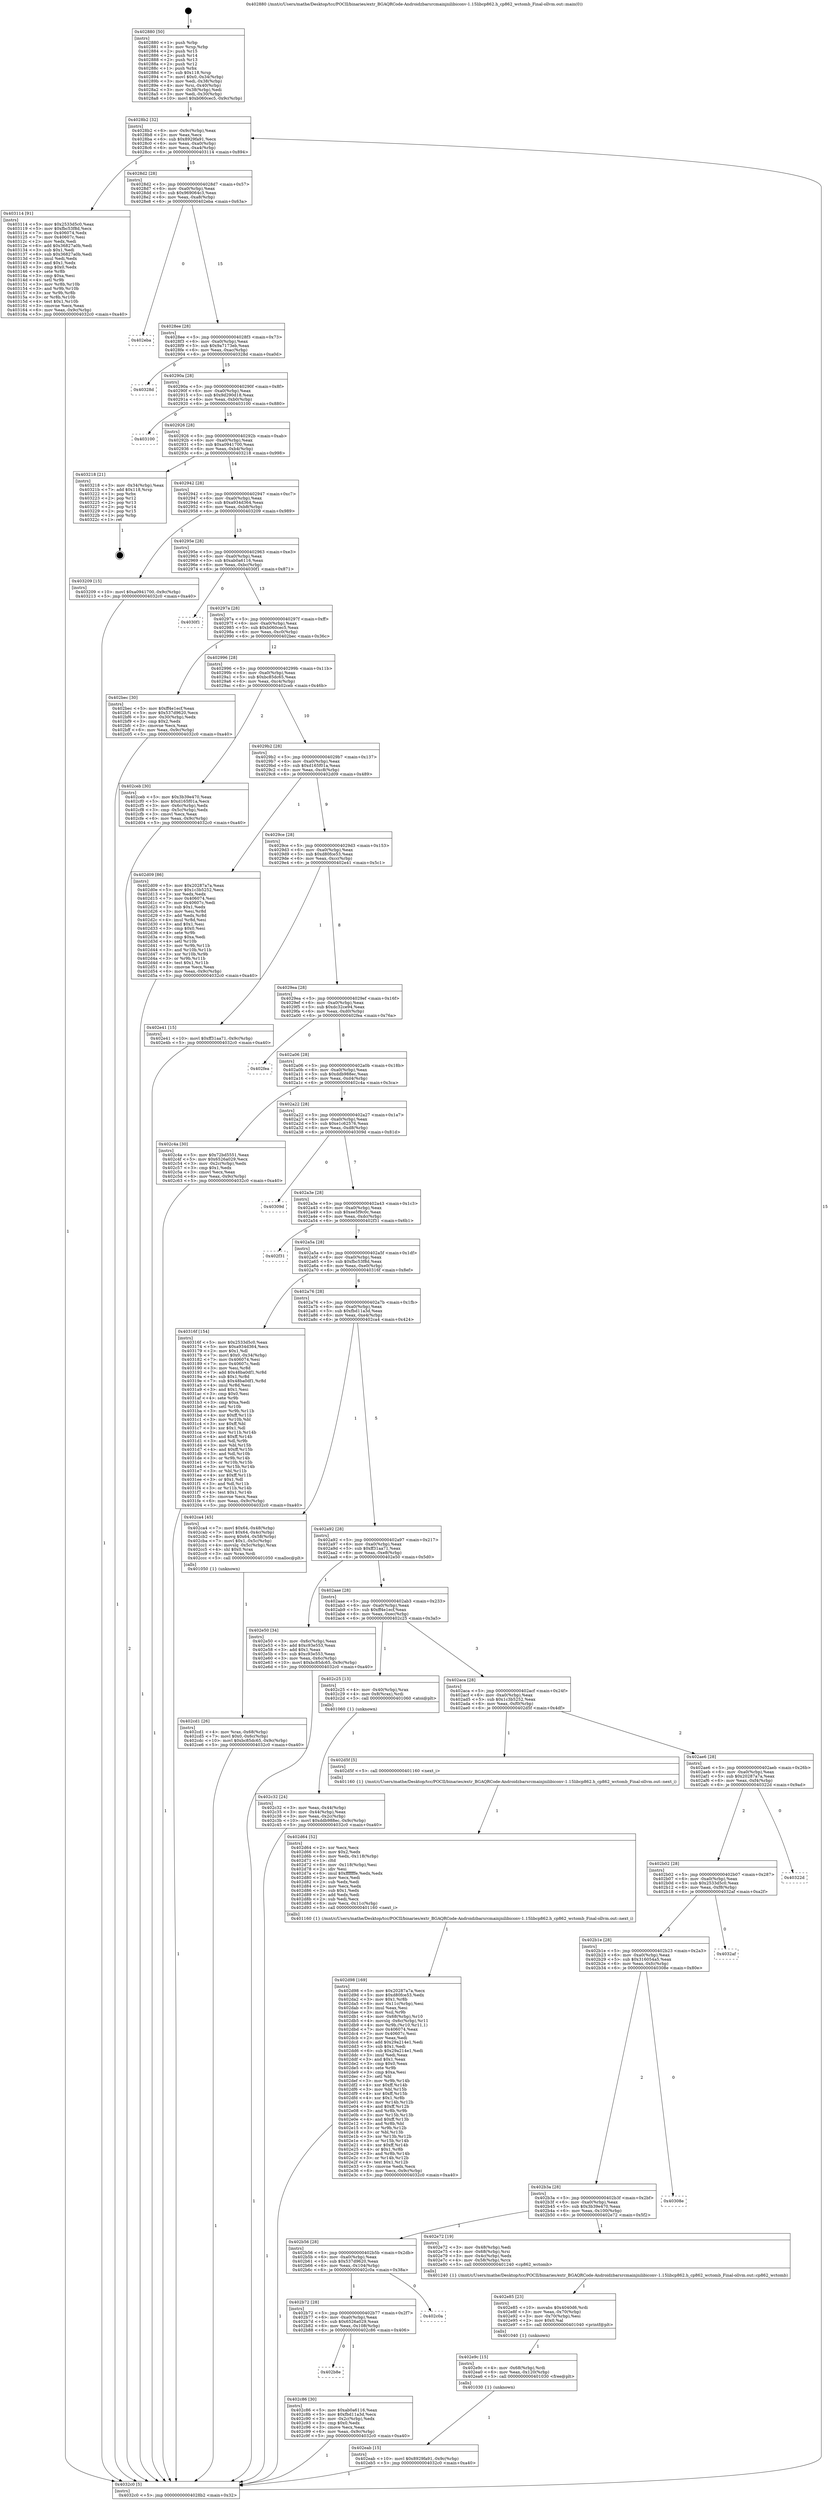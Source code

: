 digraph "0x402880" {
  label = "0x402880 (/mnt/c/Users/mathe/Desktop/tcc/POCII/binaries/extr_BGAQRCode-Androidzbarsrcmainjnilibiconv-1.15libcp862.h_cp862_wctomb_Final-ollvm.out::main(0))"
  labelloc = "t"
  node[shape=record]

  Entry [label="",width=0.3,height=0.3,shape=circle,fillcolor=black,style=filled]
  "0x4028b2" [label="{
     0x4028b2 [32]\l
     | [instrs]\l
     &nbsp;&nbsp;0x4028b2 \<+6\>: mov -0x9c(%rbp),%eax\l
     &nbsp;&nbsp;0x4028b8 \<+2\>: mov %eax,%ecx\l
     &nbsp;&nbsp;0x4028ba \<+6\>: sub $0x8929fa91,%ecx\l
     &nbsp;&nbsp;0x4028c0 \<+6\>: mov %eax,-0xa0(%rbp)\l
     &nbsp;&nbsp;0x4028c6 \<+6\>: mov %ecx,-0xa4(%rbp)\l
     &nbsp;&nbsp;0x4028cc \<+6\>: je 0000000000403114 \<main+0x894\>\l
  }"]
  "0x403114" [label="{
     0x403114 [91]\l
     | [instrs]\l
     &nbsp;&nbsp;0x403114 \<+5\>: mov $0x2533d5c0,%eax\l
     &nbsp;&nbsp;0x403119 \<+5\>: mov $0xfbc53f8d,%ecx\l
     &nbsp;&nbsp;0x40311e \<+7\>: mov 0x406074,%edx\l
     &nbsp;&nbsp;0x403125 \<+7\>: mov 0x40607c,%esi\l
     &nbsp;&nbsp;0x40312c \<+2\>: mov %edx,%edi\l
     &nbsp;&nbsp;0x40312e \<+6\>: add $0x36827a0b,%edi\l
     &nbsp;&nbsp;0x403134 \<+3\>: sub $0x1,%edi\l
     &nbsp;&nbsp;0x403137 \<+6\>: sub $0x36827a0b,%edi\l
     &nbsp;&nbsp;0x40313d \<+3\>: imul %edi,%edx\l
     &nbsp;&nbsp;0x403140 \<+3\>: and $0x1,%edx\l
     &nbsp;&nbsp;0x403143 \<+3\>: cmp $0x0,%edx\l
     &nbsp;&nbsp;0x403146 \<+4\>: sete %r8b\l
     &nbsp;&nbsp;0x40314a \<+3\>: cmp $0xa,%esi\l
     &nbsp;&nbsp;0x40314d \<+4\>: setl %r9b\l
     &nbsp;&nbsp;0x403151 \<+3\>: mov %r8b,%r10b\l
     &nbsp;&nbsp;0x403154 \<+3\>: and %r9b,%r10b\l
     &nbsp;&nbsp;0x403157 \<+3\>: xor %r9b,%r8b\l
     &nbsp;&nbsp;0x40315a \<+3\>: or %r8b,%r10b\l
     &nbsp;&nbsp;0x40315d \<+4\>: test $0x1,%r10b\l
     &nbsp;&nbsp;0x403161 \<+3\>: cmovne %ecx,%eax\l
     &nbsp;&nbsp;0x403164 \<+6\>: mov %eax,-0x9c(%rbp)\l
     &nbsp;&nbsp;0x40316a \<+5\>: jmp 00000000004032c0 \<main+0xa40\>\l
  }"]
  "0x4028d2" [label="{
     0x4028d2 [28]\l
     | [instrs]\l
     &nbsp;&nbsp;0x4028d2 \<+5\>: jmp 00000000004028d7 \<main+0x57\>\l
     &nbsp;&nbsp;0x4028d7 \<+6\>: mov -0xa0(%rbp),%eax\l
     &nbsp;&nbsp;0x4028dd \<+5\>: sub $0x969064c3,%eax\l
     &nbsp;&nbsp;0x4028e2 \<+6\>: mov %eax,-0xa8(%rbp)\l
     &nbsp;&nbsp;0x4028e8 \<+6\>: je 0000000000402eba \<main+0x63a\>\l
  }"]
  Exit [label="",width=0.3,height=0.3,shape=circle,fillcolor=black,style=filled,peripheries=2]
  "0x402eba" [label="{
     0x402eba\l
  }", style=dashed]
  "0x4028ee" [label="{
     0x4028ee [28]\l
     | [instrs]\l
     &nbsp;&nbsp;0x4028ee \<+5\>: jmp 00000000004028f3 \<main+0x73\>\l
     &nbsp;&nbsp;0x4028f3 \<+6\>: mov -0xa0(%rbp),%eax\l
     &nbsp;&nbsp;0x4028f9 \<+5\>: sub $0x9a7173eb,%eax\l
     &nbsp;&nbsp;0x4028fe \<+6\>: mov %eax,-0xac(%rbp)\l
     &nbsp;&nbsp;0x402904 \<+6\>: je 000000000040328d \<main+0xa0d\>\l
  }"]
  "0x402eab" [label="{
     0x402eab [15]\l
     | [instrs]\l
     &nbsp;&nbsp;0x402eab \<+10\>: movl $0x8929fa91,-0x9c(%rbp)\l
     &nbsp;&nbsp;0x402eb5 \<+5\>: jmp 00000000004032c0 \<main+0xa40\>\l
  }"]
  "0x40328d" [label="{
     0x40328d\l
  }", style=dashed]
  "0x40290a" [label="{
     0x40290a [28]\l
     | [instrs]\l
     &nbsp;&nbsp;0x40290a \<+5\>: jmp 000000000040290f \<main+0x8f\>\l
     &nbsp;&nbsp;0x40290f \<+6\>: mov -0xa0(%rbp),%eax\l
     &nbsp;&nbsp;0x402915 \<+5\>: sub $0x9d290d18,%eax\l
     &nbsp;&nbsp;0x40291a \<+6\>: mov %eax,-0xb0(%rbp)\l
     &nbsp;&nbsp;0x402920 \<+6\>: je 0000000000403100 \<main+0x880\>\l
  }"]
  "0x402e9c" [label="{
     0x402e9c [15]\l
     | [instrs]\l
     &nbsp;&nbsp;0x402e9c \<+4\>: mov -0x68(%rbp),%rdi\l
     &nbsp;&nbsp;0x402ea0 \<+6\>: mov %eax,-0x120(%rbp)\l
     &nbsp;&nbsp;0x402ea6 \<+5\>: call 0000000000401030 \<free@plt\>\l
     | [calls]\l
     &nbsp;&nbsp;0x401030 \{1\} (unknown)\l
  }"]
  "0x403100" [label="{
     0x403100\l
  }", style=dashed]
  "0x402926" [label="{
     0x402926 [28]\l
     | [instrs]\l
     &nbsp;&nbsp;0x402926 \<+5\>: jmp 000000000040292b \<main+0xab\>\l
     &nbsp;&nbsp;0x40292b \<+6\>: mov -0xa0(%rbp),%eax\l
     &nbsp;&nbsp;0x402931 \<+5\>: sub $0xa0941700,%eax\l
     &nbsp;&nbsp;0x402936 \<+6\>: mov %eax,-0xb4(%rbp)\l
     &nbsp;&nbsp;0x40293c \<+6\>: je 0000000000403218 \<main+0x998\>\l
  }"]
  "0x402e85" [label="{
     0x402e85 [23]\l
     | [instrs]\l
     &nbsp;&nbsp;0x402e85 \<+10\>: movabs $0x4040d6,%rdi\l
     &nbsp;&nbsp;0x402e8f \<+3\>: mov %eax,-0x70(%rbp)\l
     &nbsp;&nbsp;0x402e92 \<+3\>: mov -0x70(%rbp),%esi\l
     &nbsp;&nbsp;0x402e95 \<+2\>: mov $0x0,%al\l
     &nbsp;&nbsp;0x402e97 \<+5\>: call 0000000000401040 \<printf@plt\>\l
     | [calls]\l
     &nbsp;&nbsp;0x401040 \{1\} (unknown)\l
  }"]
  "0x403218" [label="{
     0x403218 [21]\l
     | [instrs]\l
     &nbsp;&nbsp;0x403218 \<+3\>: mov -0x34(%rbp),%eax\l
     &nbsp;&nbsp;0x40321b \<+7\>: add $0x118,%rsp\l
     &nbsp;&nbsp;0x403222 \<+1\>: pop %rbx\l
     &nbsp;&nbsp;0x403223 \<+2\>: pop %r12\l
     &nbsp;&nbsp;0x403225 \<+2\>: pop %r13\l
     &nbsp;&nbsp;0x403227 \<+2\>: pop %r14\l
     &nbsp;&nbsp;0x403229 \<+2\>: pop %r15\l
     &nbsp;&nbsp;0x40322b \<+1\>: pop %rbp\l
     &nbsp;&nbsp;0x40322c \<+1\>: ret\l
  }"]
  "0x402942" [label="{
     0x402942 [28]\l
     | [instrs]\l
     &nbsp;&nbsp;0x402942 \<+5\>: jmp 0000000000402947 \<main+0xc7\>\l
     &nbsp;&nbsp;0x402947 \<+6\>: mov -0xa0(%rbp),%eax\l
     &nbsp;&nbsp;0x40294d \<+5\>: sub $0xa934d364,%eax\l
     &nbsp;&nbsp;0x402952 \<+6\>: mov %eax,-0xb8(%rbp)\l
     &nbsp;&nbsp;0x402958 \<+6\>: je 0000000000403209 \<main+0x989\>\l
  }"]
  "0x402d98" [label="{
     0x402d98 [169]\l
     | [instrs]\l
     &nbsp;&nbsp;0x402d98 \<+5\>: mov $0x20287a7a,%ecx\l
     &nbsp;&nbsp;0x402d9d \<+5\>: mov $0xd80fce53,%edx\l
     &nbsp;&nbsp;0x402da2 \<+3\>: mov $0x1,%r8b\l
     &nbsp;&nbsp;0x402da5 \<+6\>: mov -0x11c(%rbp),%esi\l
     &nbsp;&nbsp;0x402dab \<+3\>: imul %eax,%esi\l
     &nbsp;&nbsp;0x402dae \<+3\>: mov %sil,%r9b\l
     &nbsp;&nbsp;0x402db1 \<+4\>: mov -0x68(%rbp),%r10\l
     &nbsp;&nbsp;0x402db5 \<+4\>: movslq -0x6c(%rbp),%r11\l
     &nbsp;&nbsp;0x402db9 \<+4\>: mov %r9b,(%r10,%r11,1)\l
     &nbsp;&nbsp;0x402dbd \<+7\>: mov 0x406074,%eax\l
     &nbsp;&nbsp;0x402dc4 \<+7\>: mov 0x40607c,%esi\l
     &nbsp;&nbsp;0x402dcb \<+2\>: mov %eax,%edi\l
     &nbsp;&nbsp;0x402dcd \<+6\>: add $0x29a214e1,%edi\l
     &nbsp;&nbsp;0x402dd3 \<+3\>: sub $0x1,%edi\l
     &nbsp;&nbsp;0x402dd6 \<+6\>: sub $0x29a214e1,%edi\l
     &nbsp;&nbsp;0x402ddc \<+3\>: imul %edi,%eax\l
     &nbsp;&nbsp;0x402ddf \<+3\>: and $0x1,%eax\l
     &nbsp;&nbsp;0x402de2 \<+3\>: cmp $0x0,%eax\l
     &nbsp;&nbsp;0x402de5 \<+4\>: sete %r9b\l
     &nbsp;&nbsp;0x402de9 \<+3\>: cmp $0xa,%esi\l
     &nbsp;&nbsp;0x402dec \<+3\>: setl %bl\l
     &nbsp;&nbsp;0x402def \<+3\>: mov %r9b,%r14b\l
     &nbsp;&nbsp;0x402df2 \<+4\>: xor $0xff,%r14b\l
     &nbsp;&nbsp;0x402df6 \<+3\>: mov %bl,%r15b\l
     &nbsp;&nbsp;0x402df9 \<+4\>: xor $0xff,%r15b\l
     &nbsp;&nbsp;0x402dfd \<+4\>: xor $0x1,%r8b\l
     &nbsp;&nbsp;0x402e01 \<+3\>: mov %r14b,%r12b\l
     &nbsp;&nbsp;0x402e04 \<+4\>: and $0xff,%r12b\l
     &nbsp;&nbsp;0x402e08 \<+3\>: and %r8b,%r9b\l
     &nbsp;&nbsp;0x402e0b \<+3\>: mov %r15b,%r13b\l
     &nbsp;&nbsp;0x402e0e \<+4\>: and $0xff,%r13b\l
     &nbsp;&nbsp;0x402e12 \<+3\>: and %r8b,%bl\l
     &nbsp;&nbsp;0x402e15 \<+3\>: or %r9b,%r12b\l
     &nbsp;&nbsp;0x402e18 \<+3\>: or %bl,%r13b\l
     &nbsp;&nbsp;0x402e1b \<+3\>: xor %r13b,%r12b\l
     &nbsp;&nbsp;0x402e1e \<+3\>: or %r15b,%r14b\l
     &nbsp;&nbsp;0x402e21 \<+4\>: xor $0xff,%r14b\l
     &nbsp;&nbsp;0x402e25 \<+4\>: or $0x1,%r8b\l
     &nbsp;&nbsp;0x402e29 \<+3\>: and %r8b,%r14b\l
     &nbsp;&nbsp;0x402e2c \<+3\>: or %r14b,%r12b\l
     &nbsp;&nbsp;0x402e2f \<+4\>: test $0x1,%r12b\l
     &nbsp;&nbsp;0x402e33 \<+3\>: cmovne %edx,%ecx\l
     &nbsp;&nbsp;0x402e36 \<+6\>: mov %ecx,-0x9c(%rbp)\l
     &nbsp;&nbsp;0x402e3c \<+5\>: jmp 00000000004032c0 \<main+0xa40\>\l
  }"]
  "0x403209" [label="{
     0x403209 [15]\l
     | [instrs]\l
     &nbsp;&nbsp;0x403209 \<+10\>: movl $0xa0941700,-0x9c(%rbp)\l
     &nbsp;&nbsp;0x403213 \<+5\>: jmp 00000000004032c0 \<main+0xa40\>\l
  }"]
  "0x40295e" [label="{
     0x40295e [28]\l
     | [instrs]\l
     &nbsp;&nbsp;0x40295e \<+5\>: jmp 0000000000402963 \<main+0xe3\>\l
     &nbsp;&nbsp;0x402963 \<+6\>: mov -0xa0(%rbp),%eax\l
     &nbsp;&nbsp;0x402969 \<+5\>: sub $0xab0a6116,%eax\l
     &nbsp;&nbsp;0x40296e \<+6\>: mov %eax,-0xbc(%rbp)\l
     &nbsp;&nbsp;0x402974 \<+6\>: je 00000000004030f1 \<main+0x871\>\l
  }"]
  "0x402d64" [label="{
     0x402d64 [52]\l
     | [instrs]\l
     &nbsp;&nbsp;0x402d64 \<+2\>: xor %ecx,%ecx\l
     &nbsp;&nbsp;0x402d66 \<+5\>: mov $0x2,%edx\l
     &nbsp;&nbsp;0x402d6b \<+6\>: mov %edx,-0x118(%rbp)\l
     &nbsp;&nbsp;0x402d71 \<+1\>: cltd\l
     &nbsp;&nbsp;0x402d72 \<+6\>: mov -0x118(%rbp),%esi\l
     &nbsp;&nbsp;0x402d78 \<+2\>: idiv %esi\l
     &nbsp;&nbsp;0x402d7a \<+6\>: imul $0xfffffffe,%edx,%edx\l
     &nbsp;&nbsp;0x402d80 \<+2\>: mov %ecx,%edi\l
     &nbsp;&nbsp;0x402d82 \<+2\>: sub %edx,%edi\l
     &nbsp;&nbsp;0x402d84 \<+2\>: mov %ecx,%edx\l
     &nbsp;&nbsp;0x402d86 \<+3\>: sub $0x1,%edx\l
     &nbsp;&nbsp;0x402d89 \<+2\>: add %edx,%edi\l
     &nbsp;&nbsp;0x402d8b \<+2\>: sub %edi,%ecx\l
     &nbsp;&nbsp;0x402d8d \<+6\>: mov %ecx,-0x11c(%rbp)\l
     &nbsp;&nbsp;0x402d93 \<+5\>: call 0000000000401160 \<next_i\>\l
     | [calls]\l
     &nbsp;&nbsp;0x401160 \{1\} (/mnt/c/Users/mathe/Desktop/tcc/POCII/binaries/extr_BGAQRCode-Androidzbarsrcmainjnilibiconv-1.15libcp862.h_cp862_wctomb_Final-ollvm.out::next_i)\l
  }"]
  "0x4030f1" [label="{
     0x4030f1\l
  }", style=dashed]
  "0x40297a" [label="{
     0x40297a [28]\l
     | [instrs]\l
     &nbsp;&nbsp;0x40297a \<+5\>: jmp 000000000040297f \<main+0xff\>\l
     &nbsp;&nbsp;0x40297f \<+6\>: mov -0xa0(%rbp),%eax\l
     &nbsp;&nbsp;0x402985 \<+5\>: sub $0xb060cec5,%eax\l
     &nbsp;&nbsp;0x40298a \<+6\>: mov %eax,-0xc0(%rbp)\l
     &nbsp;&nbsp;0x402990 \<+6\>: je 0000000000402bec \<main+0x36c\>\l
  }"]
  "0x402cd1" [label="{
     0x402cd1 [26]\l
     | [instrs]\l
     &nbsp;&nbsp;0x402cd1 \<+4\>: mov %rax,-0x68(%rbp)\l
     &nbsp;&nbsp;0x402cd5 \<+7\>: movl $0x0,-0x6c(%rbp)\l
     &nbsp;&nbsp;0x402cdc \<+10\>: movl $0xbc85dc65,-0x9c(%rbp)\l
     &nbsp;&nbsp;0x402ce6 \<+5\>: jmp 00000000004032c0 \<main+0xa40\>\l
  }"]
  "0x402bec" [label="{
     0x402bec [30]\l
     | [instrs]\l
     &nbsp;&nbsp;0x402bec \<+5\>: mov $0xff4e1ecf,%eax\l
     &nbsp;&nbsp;0x402bf1 \<+5\>: mov $0x537d9620,%ecx\l
     &nbsp;&nbsp;0x402bf6 \<+3\>: mov -0x30(%rbp),%edx\l
     &nbsp;&nbsp;0x402bf9 \<+3\>: cmp $0x2,%edx\l
     &nbsp;&nbsp;0x402bfc \<+3\>: cmovne %ecx,%eax\l
     &nbsp;&nbsp;0x402bff \<+6\>: mov %eax,-0x9c(%rbp)\l
     &nbsp;&nbsp;0x402c05 \<+5\>: jmp 00000000004032c0 \<main+0xa40\>\l
  }"]
  "0x402996" [label="{
     0x402996 [28]\l
     | [instrs]\l
     &nbsp;&nbsp;0x402996 \<+5\>: jmp 000000000040299b \<main+0x11b\>\l
     &nbsp;&nbsp;0x40299b \<+6\>: mov -0xa0(%rbp),%eax\l
     &nbsp;&nbsp;0x4029a1 \<+5\>: sub $0xbc85dc65,%eax\l
     &nbsp;&nbsp;0x4029a6 \<+6\>: mov %eax,-0xc4(%rbp)\l
     &nbsp;&nbsp;0x4029ac \<+6\>: je 0000000000402ceb \<main+0x46b\>\l
  }"]
  "0x4032c0" [label="{
     0x4032c0 [5]\l
     | [instrs]\l
     &nbsp;&nbsp;0x4032c0 \<+5\>: jmp 00000000004028b2 \<main+0x32\>\l
  }"]
  "0x402880" [label="{
     0x402880 [50]\l
     | [instrs]\l
     &nbsp;&nbsp;0x402880 \<+1\>: push %rbp\l
     &nbsp;&nbsp;0x402881 \<+3\>: mov %rsp,%rbp\l
     &nbsp;&nbsp;0x402884 \<+2\>: push %r15\l
     &nbsp;&nbsp;0x402886 \<+2\>: push %r14\l
     &nbsp;&nbsp;0x402888 \<+2\>: push %r13\l
     &nbsp;&nbsp;0x40288a \<+2\>: push %r12\l
     &nbsp;&nbsp;0x40288c \<+1\>: push %rbx\l
     &nbsp;&nbsp;0x40288d \<+7\>: sub $0x118,%rsp\l
     &nbsp;&nbsp;0x402894 \<+7\>: movl $0x0,-0x34(%rbp)\l
     &nbsp;&nbsp;0x40289b \<+3\>: mov %edi,-0x38(%rbp)\l
     &nbsp;&nbsp;0x40289e \<+4\>: mov %rsi,-0x40(%rbp)\l
     &nbsp;&nbsp;0x4028a2 \<+3\>: mov -0x38(%rbp),%edi\l
     &nbsp;&nbsp;0x4028a5 \<+3\>: mov %edi,-0x30(%rbp)\l
     &nbsp;&nbsp;0x4028a8 \<+10\>: movl $0xb060cec5,-0x9c(%rbp)\l
  }"]
  "0x402b8e" [label="{
     0x402b8e\l
  }", style=dashed]
  "0x402ceb" [label="{
     0x402ceb [30]\l
     | [instrs]\l
     &nbsp;&nbsp;0x402ceb \<+5\>: mov $0x3b39e470,%eax\l
     &nbsp;&nbsp;0x402cf0 \<+5\>: mov $0xd165f01a,%ecx\l
     &nbsp;&nbsp;0x402cf5 \<+3\>: mov -0x6c(%rbp),%edx\l
     &nbsp;&nbsp;0x402cf8 \<+3\>: cmp -0x5c(%rbp),%edx\l
     &nbsp;&nbsp;0x402cfb \<+3\>: cmovl %ecx,%eax\l
     &nbsp;&nbsp;0x402cfe \<+6\>: mov %eax,-0x9c(%rbp)\l
     &nbsp;&nbsp;0x402d04 \<+5\>: jmp 00000000004032c0 \<main+0xa40\>\l
  }"]
  "0x4029b2" [label="{
     0x4029b2 [28]\l
     | [instrs]\l
     &nbsp;&nbsp;0x4029b2 \<+5\>: jmp 00000000004029b7 \<main+0x137\>\l
     &nbsp;&nbsp;0x4029b7 \<+6\>: mov -0xa0(%rbp),%eax\l
     &nbsp;&nbsp;0x4029bd \<+5\>: sub $0xd165f01a,%eax\l
     &nbsp;&nbsp;0x4029c2 \<+6\>: mov %eax,-0xc8(%rbp)\l
     &nbsp;&nbsp;0x4029c8 \<+6\>: je 0000000000402d09 \<main+0x489\>\l
  }"]
  "0x402c86" [label="{
     0x402c86 [30]\l
     | [instrs]\l
     &nbsp;&nbsp;0x402c86 \<+5\>: mov $0xab0a6116,%eax\l
     &nbsp;&nbsp;0x402c8b \<+5\>: mov $0xfbd11a3d,%ecx\l
     &nbsp;&nbsp;0x402c90 \<+3\>: mov -0x2c(%rbp),%edx\l
     &nbsp;&nbsp;0x402c93 \<+3\>: cmp $0x0,%edx\l
     &nbsp;&nbsp;0x402c96 \<+3\>: cmove %ecx,%eax\l
     &nbsp;&nbsp;0x402c99 \<+6\>: mov %eax,-0x9c(%rbp)\l
     &nbsp;&nbsp;0x402c9f \<+5\>: jmp 00000000004032c0 \<main+0xa40\>\l
  }"]
  "0x402d09" [label="{
     0x402d09 [86]\l
     | [instrs]\l
     &nbsp;&nbsp;0x402d09 \<+5\>: mov $0x20287a7a,%eax\l
     &nbsp;&nbsp;0x402d0e \<+5\>: mov $0x1c3b5252,%ecx\l
     &nbsp;&nbsp;0x402d13 \<+2\>: xor %edx,%edx\l
     &nbsp;&nbsp;0x402d15 \<+7\>: mov 0x406074,%esi\l
     &nbsp;&nbsp;0x402d1c \<+7\>: mov 0x40607c,%edi\l
     &nbsp;&nbsp;0x402d23 \<+3\>: sub $0x1,%edx\l
     &nbsp;&nbsp;0x402d26 \<+3\>: mov %esi,%r8d\l
     &nbsp;&nbsp;0x402d29 \<+3\>: add %edx,%r8d\l
     &nbsp;&nbsp;0x402d2c \<+4\>: imul %r8d,%esi\l
     &nbsp;&nbsp;0x402d30 \<+3\>: and $0x1,%esi\l
     &nbsp;&nbsp;0x402d33 \<+3\>: cmp $0x0,%esi\l
     &nbsp;&nbsp;0x402d36 \<+4\>: sete %r9b\l
     &nbsp;&nbsp;0x402d3a \<+3\>: cmp $0xa,%edi\l
     &nbsp;&nbsp;0x402d3d \<+4\>: setl %r10b\l
     &nbsp;&nbsp;0x402d41 \<+3\>: mov %r9b,%r11b\l
     &nbsp;&nbsp;0x402d44 \<+3\>: and %r10b,%r11b\l
     &nbsp;&nbsp;0x402d47 \<+3\>: xor %r10b,%r9b\l
     &nbsp;&nbsp;0x402d4a \<+3\>: or %r9b,%r11b\l
     &nbsp;&nbsp;0x402d4d \<+4\>: test $0x1,%r11b\l
     &nbsp;&nbsp;0x402d51 \<+3\>: cmovne %ecx,%eax\l
     &nbsp;&nbsp;0x402d54 \<+6\>: mov %eax,-0x9c(%rbp)\l
     &nbsp;&nbsp;0x402d5a \<+5\>: jmp 00000000004032c0 \<main+0xa40\>\l
  }"]
  "0x4029ce" [label="{
     0x4029ce [28]\l
     | [instrs]\l
     &nbsp;&nbsp;0x4029ce \<+5\>: jmp 00000000004029d3 \<main+0x153\>\l
     &nbsp;&nbsp;0x4029d3 \<+6\>: mov -0xa0(%rbp),%eax\l
     &nbsp;&nbsp;0x4029d9 \<+5\>: sub $0xd80fce53,%eax\l
     &nbsp;&nbsp;0x4029de \<+6\>: mov %eax,-0xcc(%rbp)\l
     &nbsp;&nbsp;0x4029e4 \<+6\>: je 0000000000402e41 \<main+0x5c1\>\l
  }"]
  "0x402b72" [label="{
     0x402b72 [28]\l
     | [instrs]\l
     &nbsp;&nbsp;0x402b72 \<+5\>: jmp 0000000000402b77 \<main+0x2f7\>\l
     &nbsp;&nbsp;0x402b77 \<+6\>: mov -0xa0(%rbp),%eax\l
     &nbsp;&nbsp;0x402b7d \<+5\>: sub $0x6526a029,%eax\l
     &nbsp;&nbsp;0x402b82 \<+6\>: mov %eax,-0x108(%rbp)\l
     &nbsp;&nbsp;0x402b88 \<+6\>: je 0000000000402c86 \<main+0x406\>\l
  }"]
  "0x402e41" [label="{
     0x402e41 [15]\l
     | [instrs]\l
     &nbsp;&nbsp;0x402e41 \<+10\>: movl $0xff31aa71,-0x9c(%rbp)\l
     &nbsp;&nbsp;0x402e4b \<+5\>: jmp 00000000004032c0 \<main+0xa40\>\l
  }"]
  "0x4029ea" [label="{
     0x4029ea [28]\l
     | [instrs]\l
     &nbsp;&nbsp;0x4029ea \<+5\>: jmp 00000000004029ef \<main+0x16f\>\l
     &nbsp;&nbsp;0x4029ef \<+6\>: mov -0xa0(%rbp),%eax\l
     &nbsp;&nbsp;0x4029f5 \<+5\>: sub $0xdc32ce94,%eax\l
     &nbsp;&nbsp;0x4029fa \<+6\>: mov %eax,-0xd0(%rbp)\l
     &nbsp;&nbsp;0x402a00 \<+6\>: je 0000000000402fea \<main+0x76a\>\l
  }"]
  "0x402c0a" [label="{
     0x402c0a\l
  }", style=dashed]
  "0x402fea" [label="{
     0x402fea\l
  }", style=dashed]
  "0x402a06" [label="{
     0x402a06 [28]\l
     | [instrs]\l
     &nbsp;&nbsp;0x402a06 \<+5\>: jmp 0000000000402a0b \<main+0x18b\>\l
     &nbsp;&nbsp;0x402a0b \<+6\>: mov -0xa0(%rbp),%eax\l
     &nbsp;&nbsp;0x402a11 \<+5\>: sub $0xddb988ec,%eax\l
     &nbsp;&nbsp;0x402a16 \<+6\>: mov %eax,-0xd4(%rbp)\l
     &nbsp;&nbsp;0x402a1c \<+6\>: je 0000000000402c4a \<main+0x3ca\>\l
  }"]
  "0x402b56" [label="{
     0x402b56 [28]\l
     | [instrs]\l
     &nbsp;&nbsp;0x402b56 \<+5\>: jmp 0000000000402b5b \<main+0x2db\>\l
     &nbsp;&nbsp;0x402b5b \<+6\>: mov -0xa0(%rbp),%eax\l
     &nbsp;&nbsp;0x402b61 \<+5\>: sub $0x537d9620,%eax\l
     &nbsp;&nbsp;0x402b66 \<+6\>: mov %eax,-0x104(%rbp)\l
     &nbsp;&nbsp;0x402b6c \<+6\>: je 0000000000402c0a \<main+0x38a\>\l
  }"]
  "0x402c4a" [label="{
     0x402c4a [30]\l
     | [instrs]\l
     &nbsp;&nbsp;0x402c4a \<+5\>: mov $0x72bd5551,%eax\l
     &nbsp;&nbsp;0x402c4f \<+5\>: mov $0x6526a029,%ecx\l
     &nbsp;&nbsp;0x402c54 \<+3\>: mov -0x2c(%rbp),%edx\l
     &nbsp;&nbsp;0x402c57 \<+3\>: cmp $0x1,%edx\l
     &nbsp;&nbsp;0x402c5a \<+3\>: cmovl %ecx,%eax\l
     &nbsp;&nbsp;0x402c5d \<+6\>: mov %eax,-0x9c(%rbp)\l
     &nbsp;&nbsp;0x402c63 \<+5\>: jmp 00000000004032c0 \<main+0xa40\>\l
  }"]
  "0x402a22" [label="{
     0x402a22 [28]\l
     | [instrs]\l
     &nbsp;&nbsp;0x402a22 \<+5\>: jmp 0000000000402a27 \<main+0x1a7\>\l
     &nbsp;&nbsp;0x402a27 \<+6\>: mov -0xa0(%rbp),%eax\l
     &nbsp;&nbsp;0x402a2d \<+5\>: sub $0xe1c62576,%eax\l
     &nbsp;&nbsp;0x402a32 \<+6\>: mov %eax,-0xd8(%rbp)\l
     &nbsp;&nbsp;0x402a38 \<+6\>: je 000000000040309d \<main+0x81d\>\l
  }"]
  "0x402e72" [label="{
     0x402e72 [19]\l
     | [instrs]\l
     &nbsp;&nbsp;0x402e72 \<+3\>: mov -0x48(%rbp),%edi\l
     &nbsp;&nbsp;0x402e75 \<+4\>: mov -0x68(%rbp),%rsi\l
     &nbsp;&nbsp;0x402e79 \<+3\>: mov -0x4c(%rbp),%edx\l
     &nbsp;&nbsp;0x402e7c \<+4\>: mov -0x58(%rbp),%rcx\l
     &nbsp;&nbsp;0x402e80 \<+5\>: call 0000000000401240 \<cp862_wctomb\>\l
     | [calls]\l
     &nbsp;&nbsp;0x401240 \{1\} (/mnt/c/Users/mathe/Desktop/tcc/POCII/binaries/extr_BGAQRCode-Androidzbarsrcmainjnilibiconv-1.15libcp862.h_cp862_wctomb_Final-ollvm.out::cp862_wctomb)\l
  }"]
  "0x40309d" [label="{
     0x40309d\l
  }", style=dashed]
  "0x402a3e" [label="{
     0x402a3e [28]\l
     | [instrs]\l
     &nbsp;&nbsp;0x402a3e \<+5\>: jmp 0000000000402a43 \<main+0x1c3\>\l
     &nbsp;&nbsp;0x402a43 \<+6\>: mov -0xa0(%rbp),%eax\l
     &nbsp;&nbsp;0x402a49 \<+5\>: sub $0xee5f9c0c,%eax\l
     &nbsp;&nbsp;0x402a4e \<+6\>: mov %eax,-0xdc(%rbp)\l
     &nbsp;&nbsp;0x402a54 \<+6\>: je 0000000000402f31 \<main+0x6b1\>\l
  }"]
  "0x402b3a" [label="{
     0x402b3a [28]\l
     | [instrs]\l
     &nbsp;&nbsp;0x402b3a \<+5\>: jmp 0000000000402b3f \<main+0x2bf\>\l
     &nbsp;&nbsp;0x402b3f \<+6\>: mov -0xa0(%rbp),%eax\l
     &nbsp;&nbsp;0x402b45 \<+5\>: sub $0x3b39e470,%eax\l
     &nbsp;&nbsp;0x402b4a \<+6\>: mov %eax,-0x100(%rbp)\l
     &nbsp;&nbsp;0x402b50 \<+6\>: je 0000000000402e72 \<main+0x5f2\>\l
  }"]
  "0x402f31" [label="{
     0x402f31\l
  }", style=dashed]
  "0x402a5a" [label="{
     0x402a5a [28]\l
     | [instrs]\l
     &nbsp;&nbsp;0x402a5a \<+5\>: jmp 0000000000402a5f \<main+0x1df\>\l
     &nbsp;&nbsp;0x402a5f \<+6\>: mov -0xa0(%rbp),%eax\l
     &nbsp;&nbsp;0x402a65 \<+5\>: sub $0xfbc53f8d,%eax\l
     &nbsp;&nbsp;0x402a6a \<+6\>: mov %eax,-0xe0(%rbp)\l
     &nbsp;&nbsp;0x402a70 \<+6\>: je 000000000040316f \<main+0x8ef\>\l
  }"]
  "0x40308e" [label="{
     0x40308e\l
  }", style=dashed]
  "0x40316f" [label="{
     0x40316f [154]\l
     | [instrs]\l
     &nbsp;&nbsp;0x40316f \<+5\>: mov $0x2533d5c0,%eax\l
     &nbsp;&nbsp;0x403174 \<+5\>: mov $0xa934d364,%ecx\l
     &nbsp;&nbsp;0x403179 \<+2\>: mov $0x1,%dl\l
     &nbsp;&nbsp;0x40317b \<+7\>: movl $0x0,-0x34(%rbp)\l
     &nbsp;&nbsp;0x403182 \<+7\>: mov 0x406074,%esi\l
     &nbsp;&nbsp;0x403189 \<+7\>: mov 0x40607c,%edi\l
     &nbsp;&nbsp;0x403190 \<+3\>: mov %esi,%r8d\l
     &nbsp;&nbsp;0x403193 \<+7\>: add $0x48ba0df1,%r8d\l
     &nbsp;&nbsp;0x40319a \<+4\>: sub $0x1,%r8d\l
     &nbsp;&nbsp;0x40319e \<+7\>: sub $0x48ba0df1,%r8d\l
     &nbsp;&nbsp;0x4031a5 \<+4\>: imul %r8d,%esi\l
     &nbsp;&nbsp;0x4031a9 \<+3\>: and $0x1,%esi\l
     &nbsp;&nbsp;0x4031ac \<+3\>: cmp $0x0,%esi\l
     &nbsp;&nbsp;0x4031af \<+4\>: sete %r9b\l
     &nbsp;&nbsp;0x4031b3 \<+3\>: cmp $0xa,%edi\l
     &nbsp;&nbsp;0x4031b6 \<+4\>: setl %r10b\l
     &nbsp;&nbsp;0x4031ba \<+3\>: mov %r9b,%r11b\l
     &nbsp;&nbsp;0x4031bd \<+4\>: xor $0xff,%r11b\l
     &nbsp;&nbsp;0x4031c1 \<+3\>: mov %r10b,%bl\l
     &nbsp;&nbsp;0x4031c4 \<+3\>: xor $0xff,%bl\l
     &nbsp;&nbsp;0x4031c7 \<+3\>: xor $0x1,%dl\l
     &nbsp;&nbsp;0x4031ca \<+3\>: mov %r11b,%r14b\l
     &nbsp;&nbsp;0x4031cd \<+4\>: and $0xff,%r14b\l
     &nbsp;&nbsp;0x4031d1 \<+3\>: and %dl,%r9b\l
     &nbsp;&nbsp;0x4031d4 \<+3\>: mov %bl,%r15b\l
     &nbsp;&nbsp;0x4031d7 \<+4\>: and $0xff,%r15b\l
     &nbsp;&nbsp;0x4031db \<+3\>: and %dl,%r10b\l
     &nbsp;&nbsp;0x4031de \<+3\>: or %r9b,%r14b\l
     &nbsp;&nbsp;0x4031e1 \<+3\>: or %r10b,%r15b\l
     &nbsp;&nbsp;0x4031e4 \<+3\>: xor %r15b,%r14b\l
     &nbsp;&nbsp;0x4031e7 \<+3\>: or %bl,%r11b\l
     &nbsp;&nbsp;0x4031ea \<+4\>: xor $0xff,%r11b\l
     &nbsp;&nbsp;0x4031ee \<+3\>: or $0x1,%dl\l
     &nbsp;&nbsp;0x4031f1 \<+3\>: and %dl,%r11b\l
     &nbsp;&nbsp;0x4031f4 \<+3\>: or %r11b,%r14b\l
     &nbsp;&nbsp;0x4031f7 \<+4\>: test $0x1,%r14b\l
     &nbsp;&nbsp;0x4031fb \<+3\>: cmovne %ecx,%eax\l
     &nbsp;&nbsp;0x4031fe \<+6\>: mov %eax,-0x9c(%rbp)\l
     &nbsp;&nbsp;0x403204 \<+5\>: jmp 00000000004032c0 \<main+0xa40\>\l
  }"]
  "0x402a76" [label="{
     0x402a76 [28]\l
     | [instrs]\l
     &nbsp;&nbsp;0x402a76 \<+5\>: jmp 0000000000402a7b \<main+0x1fb\>\l
     &nbsp;&nbsp;0x402a7b \<+6\>: mov -0xa0(%rbp),%eax\l
     &nbsp;&nbsp;0x402a81 \<+5\>: sub $0xfbd11a3d,%eax\l
     &nbsp;&nbsp;0x402a86 \<+6\>: mov %eax,-0xe4(%rbp)\l
     &nbsp;&nbsp;0x402a8c \<+6\>: je 0000000000402ca4 \<main+0x424\>\l
  }"]
  "0x402b1e" [label="{
     0x402b1e [28]\l
     | [instrs]\l
     &nbsp;&nbsp;0x402b1e \<+5\>: jmp 0000000000402b23 \<main+0x2a3\>\l
     &nbsp;&nbsp;0x402b23 \<+6\>: mov -0xa0(%rbp),%eax\l
     &nbsp;&nbsp;0x402b29 \<+5\>: sub $0x316054a5,%eax\l
     &nbsp;&nbsp;0x402b2e \<+6\>: mov %eax,-0xfc(%rbp)\l
     &nbsp;&nbsp;0x402b34 \<+6\>: je 000000000040308e \<main+0x80e\>\l
  }"]
  "0x402ca4" [label="{
     0x402ca4 [45]\l
     | [instrs]\l
     &nbsp;&nbsp;0x402ca4 \<+7\>: movl $0x64,-0x48(%rbp)\l
     &nbsp;&nbsp;0x402cab \<+7\>: movl $0x64,-0x4c(%rbp)\l
     &nbsp;&nbsp;0x402cb2 \<+8\>: movq $0x64,-0x58(%rbp)\l
     &nbsp;&nbsp;0x402cba \<+7\>: movl $0x1,-0x5c(%rbp)\l
     &nbsp;&nbsp;0x402cc1 \<+4\>: movslq -0x5c(%rbp),%rax\l
     &nbsp;&nbsp;0x402cc5 \<+4\>: shl $0x0,%rax\l
     &nbsp;&nbsp;0x402cc9 \<+3\>: mov %rax,%rdi\l
     &nbsp;&nbsp;0x402ccc \<+5\>: call 0000000000401050 \<malloc@plt\>\l
     | [calls]\l
     &nbsp;&nbsp;0x401050 \{1\} (unknown)\l
  }"]
  "0x402a92" [label="{
     0x402a92 [28]\l
     | [instrs]\l
     &nbsp;&nbsp;0x402a92 \<+5\>: jmp 0000000000402a97 \<main+0x217\>\l
     &nbsp;&nbsp;0x402a97 \<+6\>: mov -0xa0(%rbp),%eax\l
     &nbsp;&nbsp;0x402a9d \<+5\>: sub $0xff31aa71,%eax\l
     &nbsp;&nbsp;0x402aa2 \<+6\>: mov %eax,-0xe8(%rbp)\l
     &nbsp;&nbsp;0x402aa8 \<+6\>: je 0000000000402e50 \<main+0x5d0\>\l
  }"]
  "0x4032af" [label="{
     0x4032af\l
  }", style=dashed]
  "0x402e50" [label="{
     0x402e50 [34]\l
     | [instrs]\l
     &nbsp;&nbsp;0x402e50 \<+3\>: mov -0x6c(%rbp),%eax\l
     &nbsp;&nbsp;0x402e53 \<+5\>: add $0xc93e553,%eax\l
     &nbsp;&nbsp;0x402e58 \<+3\>: add $0x1,%eax\l
     &nbsp;&nbsp;0x402e5b \<+5\>: sub $0xc93e553,%eax\l
     &nbsp;&nbsp;0x402e60 \<+3\>: mov %eax,-0x6c(%rbp)\l
     &nbsp;&nbsp;0x402e63 \<+10\>: movl $0xbc85dc65,-0x9c(%rbp)\l
     &nbsp;&nbsp;0x402e6d \<+5\>: jmp 00000000004032c0 \<main+0xa40\>\l
  }"]
  "0x402aae" [label="{
     0x402aae [28]\l
     | [instrs]\l
     &nbsp;&nbsp;0x402aae \<+5\>: jmp 0000000000402ab3 \<main+0x233\>\l
     &nbsp;&nbsp;0x402ab3 \<+6\>: mov -0xa0(%rbp),%eax\l
     &nbsp;&nbsp;0x402ab9 \<+5\>: sub $0xff4e1ecf,%eax\l
     &nbsp;&nbsp;0x402abe \<+6\>: mov %eax,-0xec(%rbp)\l
     &nbsp;&nbsp;0x402ac4 \<+6\>: je 0000000000402c25 \<main+0x3a5\>\l
  }"]
  "0x402b02" [label="{
     0x402b02 [28]\l
     | [instrs]\l
     &nbsp;&nbsp;0x402b02 \<+5\>: jmp 0000000000402b07 \<main+0x287\>\l
     &nbsp;&nbsp;0x402b07 \<+6\>: mov -0xa0(%rbp),%eax\l
     &nbsp;&nbsp;0x402b0d \<+5\>: sub $0x2533d5c0,%eax\l
     &nbsp;&nbsp;0x402b12 \<+6\>: mov %eax,-0xf8(%rbp)\l
     &nbsp;&nbsp;0x402b18 \<+6\>: je 00000000004032af \<main+0xa2f\>\l
  }"]
  "0x402c25" [label="{
     0x402c25 [13]\l
     | [instrs]\l
     &nbsp;&nbsp;0x402c25 \<+4\>: mov -0x40(%rbp),%rax\l
     &nbsp;&nbsp;0x402c29 \<+4\>: mov 0x8(%rax),%rdi\l
     &nbsp;&nbsp;0x402c2d \<+5\>: call 0000000000401060 \<atoi@plt\>\l
     | [calls]\l
     &nbsp;&nbsp;0x401060 \{1\} (unknown)\l
  }"]
  "0x402aca" [label="{
     0x402aca [28]\l
     | [instrs]\l
     &nbsp;&nbsp;0x402aca \<+5\>: jmp 0000000000402acf \<main+0x24f\>\l
     &nbsp;&nbsp;0x402acf \<+6\>: mov -0xa0(%rbp),%eax\l
     &nbsp;&nbsp;0x402ad5 \<+5\>: sub $0x1c3b5252,%eax\l
     &nbsp;&nbsp;0x402ada \<+6\>: mov %eax,-0xf0(%rbp)\l
     &nbsp;&nbsp;0x402ae0 \<+6\>: je 0000000000402d5f \<main+0x4df\>\l
  }"]
  "0x402c32" [label="{
     0x402c32 [24]\l
     | [instrs]\l
     &nbsp;&nbsp;0x402c32 \<+3\>: mov %eax,-0x44(%rbp)\l
     &nbsp;&nbsp;0x402c35 \<+3\>: mov -0x44(%rbp),%eax\l
     &nbsp;&nbsp;0x402c38 \<+3\>: mov %eax,-0x2c(%rbp)\l
     &nbsp;&nbsp;0x402c3b \<+10\>: movl $0xddb988ec,-0x9c(%rbp)\l
     &nbsp;&nbsp;0x402c45 \<+5\>: jmp 00000000004032c0 \<main+0xa40\>\l
  }"]
  "0x40322d" [label="{
     0x40322d\l
  }", style=dashed]
  "0x402d5f" [label="{
     0x402d5f [5]\l
     | [instrs]\l
     &nbsp;&nbsp;0x402d5f \<+5\>: call 0000000000401160 \<next_i\>\l
     | [calls]\l
     &nbsp;&nbsp;0x401160 \{1\} (/mnt/c/Users/mathe/Desktop/tcc/POCII/binaries/extr_BGAQRCode-Androidzbarsrcmainjnilibiconv-1.15libcp862.h_cp862_wctomb_Final-ollvm.out::next_i)\l
  }"]
  "0x402ae6" [label="{
     0x402ae6 [28]\l
     | [instrs]\l
     &nbsp;&nbsp;0x402ae6 \<+5\>: jmp 0000000000402aeb \<main+0x26b\>\l
     &nbsp;&nbsp;0x402aeb \<+6\>: mov -0xa0(%rbp),%eax\l
     &nbsp;&nbsp;0x402af1 \<+5\>: sub $0x20287a7a,%eax\l
     &nbsp;&nbsp;0x402af6 \<+6\>: mov %eax,-0xf4(%rbp)\l
     &nbsp;&nbsp;0x402afc \<+6\>: je 000000000040322d \<main+0x9ad\>\l
  }"]
  Entry -> "0x402880" [label=" 1"]
  "0x4028b2" -> "0x403114" [label=" 1"]
  "0x4028b2" -> "0x4028d2" [label=" 15"]
  "0x403218" -> Exit [label=" 1"]
  "0x4028d2" -> "0x402eba" [label=" 0"]
  "0x4028d2" -> "0x4028ee" [label=" 15"]
  "0x403209" -> "0x4032c0" [label=" 1"]
  "0x4028ee" -> "0x40328d" [label=" 0"]
  "0x4028ee" -> "0x40290a" [label=" 15"]
  "0x40316f" -> "0x4032c0" [label=" 1"]
  "0x40290a" -> "0x403100" [label=" 0"]
  "0x40290a" -> "0x402926" [label=" 15"]
  "0x403114" -> "0x4032c0" [label=" 1"]
  "0x402926" -> "0x403218" [label=" 1"]
  "0x402926" -> "0x402942" [label=" 14"]
  "0x402eab" -> "0x4032c0" [label=" 1"]
  "0x402942" -> "0x403209" [label=" 1"]
  "0x402942" -> "0x40295e" [label=" 13"]
  "0x402e9c" -> "0x402eab" [label=" 1"]
  "0x40295e" -> "0x4030f1" [label=" 0"]
  "0x40295e" -> "0x40297a" [label=" 13"]
  "0x402e85" -> "0x402e9c" [label=" 1"]
  "0x40297a" -> "0x402bec" [label=" 1"]
  "0x40297a" -> "0x402996" [label=" 12"]
  "0x402bec" -> "0x4032c0" [label=" 1"]
  "0x402880" -> "0x4028b2" [label=" 1"]
  "0x4032c0" -> "0x4028b2" [label=" 15"]
  "0x402e72" -> "0x402e85" [label=" 1"]
  "0x402996" -> "0x402ceb" [label=" 2"]
  "0x402996" -> "0x4029b2" [label=" 10"]
  "0x402e50" -> "0x4032c0" [label=" 1"]
  "0x4029b2" -> "0x402d09" [label=" 1"]
  "0x4029b2" -> "0x4029ce" [label=" 9"]
  "0x402e41" -> "0x4032c0" [label=" 1"]
  "0x4029ce" -> "0x402e41" [label=" 1"]
  "0x4029ce" -> "0x4029ea" [label=" 8"]
  "0x402d64" -> "0x402d98" [label=" 1"]
  "0x4029ea" -> "0x402fea" [label=" 0"]
  "0x4029ea" -> "0x402a06" [label=" 8"]
  "0x402d5f" -> "0x402d64" [label=" 1"]
  "0x402a06" -> "0x402c4a" [label=" 1"]
  "0x402a06" -> "0x402a22" [label=" 7"]
  "0x402ceb" -> "0x4032c0" [label=" 2"]
  "0x402a22" -> "0x40309d" [label=" 0"]
  "0x402a22" -> "0x402a3e" [label=" 7"]
  "0x402cd1" -> "0x4032c0" [label=" 1"]
  "0x402a3e" -> "0x402f31" [label=" 0"]
  "0x402a3e" -> "0x402a5a" [label=" 7"]
  "0x402c86" -> "0x4032c0" [label=" 1"]
  "0x402a5a" -> "0x40316f" [label=" 1"]
  "0x402a5a" -> "0x402a76" [label=" 6"]
  "0x402b72" -> "0x402b8e" [label=" 0"]
  "0x402a76" -> "0x402ca4" [label=" 1"]
  "0x402a76" -> "0x402a92" [label=" 5"]
  "0x402d98" -> "0x4032c0" [label=" 1"]
  "0x402a92" -> "0x402e50" [label=" 1"]
  "0x402a92" -> "0x402aae" [label=" 4"]
  "0x402b56" -> "0x402b72" [label=" 1"]
  "0x402aae" -> "0x402c25" [label=" 1"]
  "0x402aae" -> "0x402aca" [label=" 3"]
  "0x402c25" -> "0x402c32" [label=" 1"]
  "0x402c32" -> "0x4032c0" [label=" 1"]
  "0x402c4a" -> "0x4032c0" [label=" 1"]
  "0x402d09" -> "0x4032c0" [label=" 1"]
  "0x402aca" -> "0x402d5f" [label=" 1"]
  "0x402aca" -> "0x402ae6" [label=" 2"]
  "0x402b3a" -> "0x402b56" [label=" 1"]
  "0x402ae6" -> "0x40322d" [label=" 0"]
  "0x402ae6" -> "0x402b02" [label=" 2"]
  "0x402b56" -> "0x402c0a" [label=" 0"]
  "0x402b02" -> "0x4032af" [label=" 0"]
  "0x402b02" -> "0x402b1e" [label=" 2"]
  "0x402b72" -> "0x402c86" [label=" 1"]
  "0x402b1e" -> "0x40308e" [label=" 0"]
  "0x402b1e" -> "0x402b3a" [label=" 2"]
  "0x402ca4" -> "0x402cd1" [label=" 1"]
  "0x402b3a" -> "0x402e72" [label=" 1"]
}

